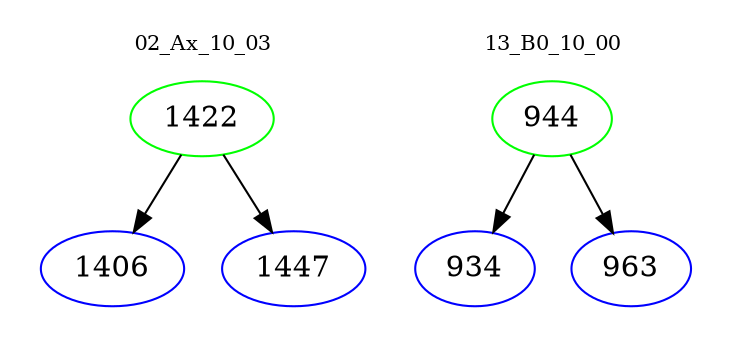 digraph{
subgraph cluster_0 {
color = white
label = "02_Ax_10_03";
fontsize=10;
T0_1422 [label="1422", color="green"]
T0_1422 -> T0_1406 [color="black"]
T0_1406 [label="1406", color="blue"]
T0_1422 -> T0_1447 [color="black"]
T0_1447 [label="1447", color="blue"]
}
subgraph cluster_1 {
color = white
label = "13_B0_10_00";
fontsize=10;
T1_944 [label="944", color="green"]
T1_944 -> T1_934 [color="black"]
T1_934 [label="934", color="blue"]
T1_944 -> T1_963 [color="black"]
T1_963 [label="963", color="blue"]
}
}
